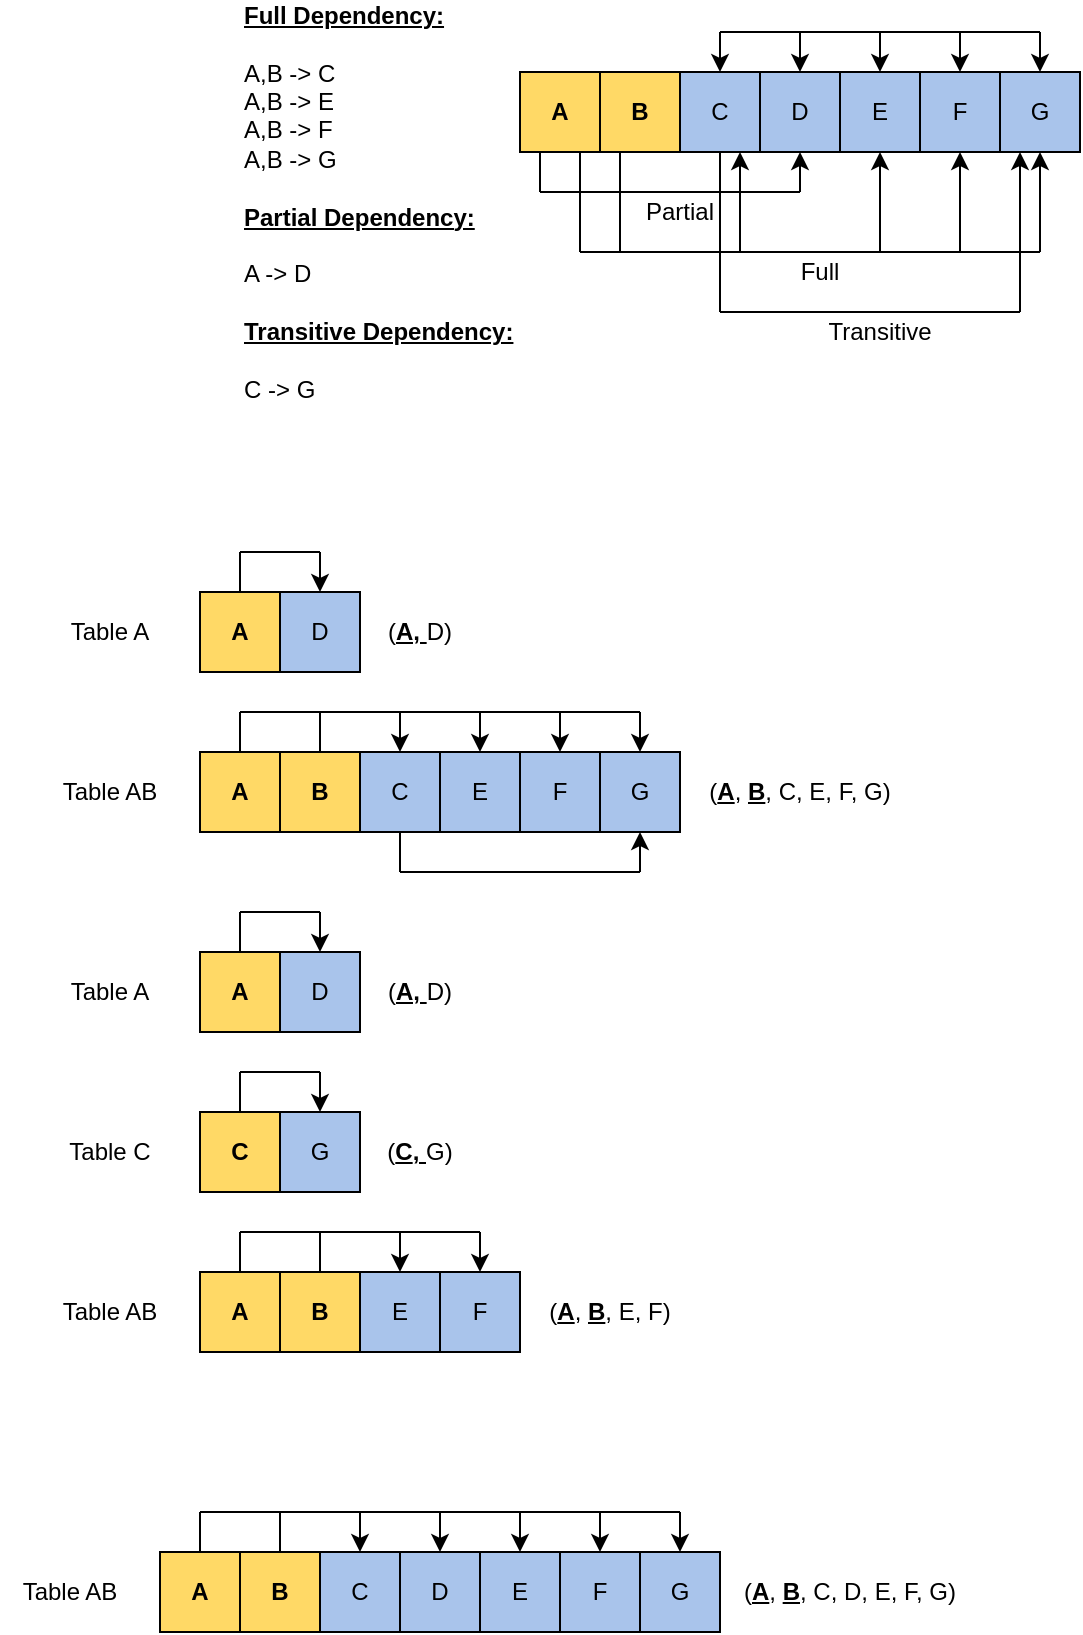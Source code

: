 <mxfile version="13.7.9" type="device"><diagram id="PzYiXnL54PxGTxI1PF5X" name="Page-1"><mxGraphModel dx="700" dy="752" grid="1" gridSize="10" guides="1" tooltips="1" connect="1" arrows="1" fold="1" page="1" pageScale="1" pageWidth="850" pageHeight="1100" math="0" shadow="0"><root><mxCell id="0"/><mxCell id="1" parent="0"/><mxCell id="HQKMkgjlInS3JatuMMqv-1" value="&lt;b&gt;A&lt;/b&gt;" style="rounded=0;whiteSpace=wrap;html=1;fillColor=#FFD966;" vertex="1" parent="1"><mxGeometry x="320" y="100" width="40" height="40" as="geometry"/></mxCell><mxCell id="HQKMkgjlInS3JatuMMqv-2" value="&lt;b&gt;B&lt;/b&gt;" style="rounded=0;whiteSpace=wrap;html=1;fillColor=#FFD966;" vertex="1" parent="1"><mxGeometry x="360" y="100" width="40" height="40" as="geometry"/></mxCell><mxCell id="HQKMkgjlInS3JatuMMqv-3" value="C" style="rounded=0;whiteSpace=wrap;html=1;fillColor=#A9C4EB;" vertex="1" parent="1"><mxGeometry x="400" y="100" width="40" height="40" as="geometry"/></mxCell><mxCell id="HQKMkgjlInS3JatuMMqv-4" value="D" style="rounded=0;whiteSpace=wrap;html=1;fillColor=#A9C4EB;" vertex="1" parent="1"><mxGeometry x="440" y="100" width="40" height="40" as="geometry"/></mxCell><mxCell id="HQKMkgjlInS3JatuMMqv-5" value="E" style="rounded=0;whiteSpace=wrap;html=1;fillColor=#A9C4EB;" vertex="1" parent="1"><mxGeometry x="480" y="100" width="40" height="40" as="geometry"/></mxCell><mxCell id="HQKMkgjlInS3JatuMMqv-6" value="F" style="rounded=0;whiteSpace=wrap;html=1;fillColor=#A9C4EB;" vertex="1" parent="1"><mxGeometry x="520" y="100" width="40" height="40" as="geometry"/></mxCell><mxCell id="HQKMkgjlInS3JatuMMqv-7" value="G" style="rounded=0;whiteSpace=wrap;html=1;fillColor=#A9C4EB;" vertex="1" parent="1"><mxGeometry x="560" y="100" width="40" height="40" as="geometry"/></mxCell><mxCell id="HQKMkgjlInS3JatuMMqv-11" value="&lt;b&gt;&lt;u&gt;Full Dependency:&lt;br&gt;&lt;br&gt;&lt;/u&gt;&lt;/b&gt;A,B -&amp;gt; C&lt;br&gt;A,B -&amp;gt; E&lt;br&gt;A,B -&amp;gt; F&lt;br&gt;A,B -&amp;gt; G&lt;b&gt;&lt;u&gt;&lt;br&gt;&lt;br&gt;Partial Dependency:&lt;/u&gt;&lt;/b&gt;&amp;nbsp;&lt;br&gt;&lt;br&gt;A -&amp;gt; D&lt;br&gt;&lt;br&gt;&lt;u style=&quot;font-weight: bold&quot;&gt;Transitive Dependency:&lt;/u&gt;&lt;br&gt;&lt;br&gt;C -&amp;gt; G" style="text;html=1;strokeColor=none;fillColor=none;align=left;verticalAlign=middle;whiteSpace=wrap;rounded=0;" vertex="1" parent="1"><mxGeometry x="180" y="90" width="280" height="150" as="geometry"/></mxCell><mxCell id="HQKMkgjlInS3JatuMMqv-12" value="" style="endArrow=none;html=1;exitX=0.25;exitY=1;exitDx=0;exitDy=0;" edge="1" parent="1" source="HQKMkgjlInS3JatuMMqv-1"><mxGeometry width="50" height="50" relative="1" as="geometry"><mxPoint x="450" y="250" as="sourcePoint"/><mxPoint x="330" y="160" as="targetPoint"/></mxGeometry></mxCell><mxCell id="HQKMkgjlInS3JatuMMqv-14" value="" style="endArrow=none;html=1;" edge="1" parent="1"><mxGeometry width="50" height="50" relative="1" as="geometry"><mxPoint x="330" y="160" as="sourcePoint"/><mxPoint x="460" y="160" as="targetPoint"/></mxGeometry></mxCell><mxCell id="HQKMkgjlInS3JatuMMqv-16" value="" style="endArrow=classic;html=1;entryX=0.5;entryY=1;entryDx=0;entryDy=0;" edge="1" parent="1" target="HQKMkgjlInS3JatuMMqv-4"><mxGeometry width="50" height="50" relative="1" as="geometry"><mxPoint x="460" y="160" as="sourcePoint"/><mxPoint x="500" y="200" as="targetPoint"/></mxGeometry></mxCell><mxCell id="HQKMkgjlInS3JatuMMqv-17" value="Partial" style="text;html=1;strokeColor=none;fillColor=none;align=center;verticalAlign=middle;whiteSpace=wrap;rounded=0;" vertex="1" parent="1"><mxGeometry x="380" y="160" width="40" height="20" as="geometry"/></mxCell><mxCell id="HQKMkgjlInS3JatuMMqv-18" value="" style="endArrow=none;html=1;exitX=0.75;exitY=1;exitDx=0;exitDy=0;" edge="1" parent="1" source="HQKMkgjlInS3JatuMMqv-1"><mxGeometry width="50" height="50" relative="1" as="geometry"><mxPoint x="450" y="240" as="sourcePoint"/><mxPoint x="350" y="190" as="targetPoint"/></mxGeometry></mxCell><mxCell id="HQKMkgjlInS3JatuMMqv-19" value="" style="endArrow=none;html=1;exitX=0.25;exitY=1;exitDx=0;exitDy=0;" edge="1" parent="1" source="HQKMkgjlInS3JatuMMqv-2"><mxGeometry width="50" height="50" relative="1" as="geometry"><mxPoint x="450" y="240" as="sourcePoint"/><mxPoint x="370" y="190" as="targetPoint"/></mxGeometry></mxCell><mxCell id="HQKMkgjlInS3JatuMMqv-20" value="" style="endArrow=none;html=1;" edge="1" parent="1"><mxGeometry width="50" height="50" relative="1" as="geometry"><mxPoint x="350" y="190" as="sourcePoint"/><mxPoint x="580" y="190" as="targetPoint"/></mxGeometry></mxCell><mxCell id="HQKMkgjlInS3JatuMMqv-21" value="" style="endArrow=classic;html=1;entryX=0.75;entryY=1;entryDx=0;entryDy=0;" edge="1" parent="1" target="HQKMkgjlInS3JatuMMqv-3"><mxGeometry width="50" height="50" relative="1" as="geometry"><mxPoint x="430" y="190" as="sourcePoint"/><mxPoint x="500" y="220" as="targetPoint"/></mxGeometry></mxCell><mxCell id="HQKMkgjlInS3JatuMMqv-22" value="" style="endArrow=classic;html=1;entryX=0.5;entryY=1;entryDx=0;entryDy=0;" edge="1" parent="1" target="HQKMkgjlInS3JatuMMqv-5"><mxGeometry width="50" height="50" relative="1" as="geometry"><mxPoint x="500" y="190" as="sourcePoint"/><mxPoint x="500" y="220" as="targetPoint"/></mxGeometry></mxCell><mxCell id="HQKMkgjlInS3JatuMMqv-23" value="" style="endArrow=classic;html=1;entryX=0.5;entryY=1;entryDx=0;entryDy=0;" edge="1" parent="1" target="HQKMkgjlInS3JatuMMqv-6"><mxGeometry width="50" height="50" relative="1" as="geometry"><mxPoint x="540" y="190" as="sourcePoint"/><mxPoint x="500" y="220" as="targetPoint"/></mxGeometry></mxCell><mxCell id="HQKMkgjlInS3JatuMMqv-24" value="" style="endArrow=classic;html=1;entryX=0.5;entryY=1;entryDx=0;entryDy=0;" edge="1" parent="1" target="HQKMkgjlInS3JatuMMqv-7"><mxGeometry width="50" height="50" relative="1" as="geometry"><mxPoint x="580" y="190" as="sourcePoint"/><mxPoint x="500" y="220" as="targetPoint"/></mxGeometry></mxCell><mxCell id="HQKMkgjlInS3JatuMMqv-25" value="Full" style="text;html=1;strokeColor=none;fillColor=none;align=center;verticalAlign=middle;whiteSpace=wrap;rounded=0;" vertex="1" parent="1"><mxGeometry x="450" y="190" width="40" height="20" as="geometry"/></mxCell><mxCell id="HQKMkgjlInS3JatuMMqv-26" value="" style="endArrow=none;html=1;" edge="1" parent="1"><mxGeometry width="50" height="50" relative="1" as="geometry"><mxPoint x="420" y="80" as="sourcePoint"/><mxPoint x="580" y="80" as="targetPoint"/></mxGeometry></mxCell><mxCell id="HQKMkgjlInS3JatuMMqv-27" value="" style="endArrow=classic;html=1;entryX=0.5;entryY=0;entryDx=0;entryDy=0;" edge="1" parent="1" target="HQKMkgjlInS3JatuMMqv-3"><mxGeometry width="50" height="50" relative="1" as="geometry"><mxPoint x="420" y="80" as="sourcePoint"/><mxPoint x="500" y="340" as="targetPoint"/></mxGeometry></mxCell><mxCell id="HQKMkgjlInS3JatuMMqv-28" value="" style="endArrow=classic;html=1;" edge="1" parent="1"><mxGeometry width="50" height="50" relative="1" as="geometry"><mxPoint x="460" y="80" as="sourcePoint"/><mxPoint x="460" y="100" as="targetPoint"/></mxGeometry></mxCell><mxCell id="HQKMkgjlInS3JatuMMqv-29" value="" style="endArrow=classic;html=1;entryX=0.5;entryY=0;entryDx=0;entryDy=0;" edge="1" parent="1" target="HQKMkgjlInS3JatuMMqv-5"><mxGeometry width="50" height="50" relative="1" as="geometry"><mxPoint x="500" y="80" as="sourcePoint"/><mxPoint x="470" y="110" as="targetPoint"/></mxGeometry></mxCell><mxCell id="HQKMkgjlInS3JatuMMqv-30" value="" style="endArrow=classic;html=1;entryX=0.5;entryY=0;entryDx=0;entryDy=0;" edge="1" parent="1" target="HQKMkgjlInS3JatuMMqv-6"><mxGeometry width="50" height="50" relative="1" as="geometry"><mxPoint x="540" y="80" as="sourcePoint"/><mxPoint x="510" y="110" as="targetPoint"/></mxGeometry></mxCell><mxCell id="HQKMkgjlInS3JatuMMqv-31" value="" style="endArrow=classic;html=1;entryX=0.5;entryY=0;entryDx=0;entryDy=0;" edge="1" parent="1" target="HQKMkgjlInS3JatuMMqv-7"><mxGeometry width="50" height="50" relative="1" as="geometry"><mxPoint x="580" y="80" as="sourcePoint"/><mxPoint x="550" y="110" as="targetPoint"/></mxGeometry></mxCell><mxCell id="HQKMkgjlInS3JatuMMqv-33" value="" style="endArrow=none;html=1;exitX=0.5;exitY=1;exitDx=0;exitDy=0;" edge="1" parent="1" source="HQKMkgjlInS3JatuMMqv-3"><mxGeometry width="50" height="50" relative="1" as="geometry"><mxPoint x="450" y="340" as="sourcePoint"/><mxPoint x="420" y="220" as="targetPoint"/></mxGeometry></mxCell><mxCell id="HQKMkgjlInS3JatuMMqv-35" value="" style="endArrow=none;html=1;" edge="1" parent="1"><mxGeometry width="50" height="50" relative="1" as="geometry"><mxPoint x="420" y="220" as="sourcePoint"/><mxPoint x="570" y="220" as="targetPoint"/></mxGeometry></mxCell><mxCell id="HQKMkgjlInS3JatuMMqv-36" value="" style="endArrow=classic;html=1;entryX=0.25;entryY=1;entryDx=0;entryDy=0;" edge="1" parent="1" target="HQKMkgjlInS3JatuMMqv-7"><mxGeometry width="50" height="50" relative="1" as="geometry"><mxPoint x="570" y="220" as="sourcePoint"/><mxPoint x="530" y="290" as="targetPoint"/></mxGeometry></mxCell><mxCell id="HQKMkgjlInS3JatuMMqv-37" value="Transitive" style="text;html=1;strokeColor=none;fillColor=none;align=center;verticalAlign=middle;whiteSpace=wrap;rounded=0;" vertex="1" parent="1"><mxGeometry x="480" y="220" width="40" height="20" as="geometry"/></mxCell><mxCell id="HQKMkgjlInS3JatuMMqv-38" value="&lt;b&gt;A&lt;/b&gt;" style="rounded=0;whiteSpace=wrap;html=1;fillColor=#FFD966;" vertex="1" parent="1"><mxGeometry x="160" y="360" width="40" height="40" as="geometry"/></mxCell><mxCell id="HQKMkgjlInS3JatuMMqv-40" value="&lt;b&gt;A&lt;/b&gt;" style="rounded=0;whiteSpace=wrap;html=1;fillColor=#FFD966;" vertex="1" parent="1"><mxGeometry x="160" y="440" width="40" height="40" as="geometry"/></mxCell><mxCell id="HQKMkgjlInS3JatuMMqv-41" value="&lt;b&gt;B&lt;/b&gt;" style="rounded=0;whiteSpace=wrap;html=1;fillColor=#FFD966;" vertex="1" parent="1"><mxGeometry x="200" y="440" width="40" height="40" as="geometry"/></mxCell><mxCell id="HQKMkgjlInS3JatuMMqv-42" value="D" style="rounded=0;whiteSpace=wrap;html=1;fillColor=#A9C4EB;" vertex="1" parent="1"><mxGeometry x="200" y="360" width="40" height="40" as="geometry"/></mxCell><mxCell id="HQKMkgjlInS3JatuMMqv-43" value="" style="endArrow=none;html=1;exitX=0.5;exitY=0;exitDx=0;exitDy=0;" edge="1" parent="1" source="HQKMkgjlInS3JatuMMqv-38"><mxGeometry width="50" height="50" relative="1" as="geometry"><mxPoint x="190" y="360" as="sourcePoint"/><mxPoint x="180" y="340" as="targetPoint"/></mxGeometry></mxCell><mxCell id="HQKMkgjlInS3JatuMMqv-44" value="" style="endArrow=none;html=1;" edge="1" parent="1"><mxGeometry width="50" height="50" relative="1" as="geometry"><mxPoint x="180" y="340" as="sourcePoint"/><mxPoint x="220" y="340" as="targetPoint"/></mxGeometry></mxCell><mxCell id="HQKMkgjlInS3JatuMMqv-46" value="" style="endArrow=classic;html=1;entryX=0.5;entryY=0;entryDx=0;entryDy=0;" edge="1" parent="1" target="HQKMkgjlInS3JatuMMqv-42"><mxGeometry width="50" height="50" relative="1" as="geometry"><mxPoint x="220" y="340" as="sourcePoint"/><mxPoint x="400" y="270" as="targetPoint"/></mxGeometry></mxCell><mxCell id="HQKMkgjlInS3JatuMMqv-47" value="C" style="rounded=0;whiteSpace=wrap;html=1;fillColor=#A9C4EB;" vertex="1" parent="1"><mxGeometry x="240" y="440" width="40" height="40" as="geometry"/></mxCell><mxCell id="HQKMkgjlInS3JatuMMqv-48" value="E" style="rounded=0;whiteSpace=wrap;html=1;fillColor=#A9C4EB;" vertex="1" parent="1"><mxGeometry x="280" y="440" width="40" height="40" as="geometry"/></mxCell><mxCell id="HQKMkgjlInS3JatuMMqv-49" value="F" style="rounded=0;whiteSpace=wrap;html=1;fillColor=#A9C4EB;" vertex="1" parent="1"><mxGeometry x="320" y="440" width="40" height="40" as="geometry"/></mxCell><mxCell id="HQKMkgjlInS3JatuMMqv-50" value="G" style="rounded=0;whiteSpace=wrap;html=1;fillColor=#A9C4EB;" vertex="1" parent="1"><mxGeometry x="360" y="440" width="40" height="40" as="geometry"/></mxCell><mxCell id="HQKMkgjlInS3JatuMMqv-51" value="" style="endArrow=none;html=1;exitX=0.5;exitY=0;exitDx=0;exitDy=0;" edge="1" parent="1" source="HQKMkgjlInS3JatuMMqv-40"><mxGeometry width="50" height="50" relative="1" as="geometry"><mxPoint x="350" y="340" as="sourcePoint"/><mxPoint x="180" y="420" as="targetPoint"/></mxGeometry></mxCell><mxCell id="HQKMkgjlInS3JatuMMqv-52" value="" style="endArrow=none;html=1;exitX=0.5;exitY=0;exitDx=0;exitDy=0;" edge="1" parent="1" source="HQKMkgjlInS3JatuMMqv-41"><mxGeometry width="50" height="50" relative="1" as="geometry"><mxPoint x="350" y="340" as="sourcePoint"/><mxPoint x="220" y="420" as="targetPoint"/></mxGeometry></mxCell><mxCell id="HQKMkgjlInS3JatuMMqv-53" value="" style="endArrow=none;html=1;" edge="1" parent="1"><mxGeometry width="50" height="50" relative="1" as="geometry"><mxPoint x="180" y="420" as="sourcePoint"/><mxPoint x="380" y="420" as="targetPoint"/></mxGeometry></mxCell><mxCell id="HQKMkgjlInS3JatuMMqv-54" value="" style="endArrow=classic;html=1;entryX=0.5;entryY=0;entryDx=0;entryDy=0;" edge="1" parent="1" target="HQKMkgjlInS3JatuMMqv-47"><mxGeometry width="50" height="50" relative="1" as="geometry"><mxPoint x="260" y="420" as="sourcePoint"/><mxPoint x="400" y="290" as="targetPoint"/></mxGeometry></mxCell><mxCell id="HQKMkgjlInS3JatuMMqv-55" value="" style="endArrow=classic;html=1;entryX=0.5;entryY=0;entryDx=0;entryDy=0;" edge="1" parent="1" target="HQKMkgjlInS3JatuMMqv-48"><mxGeometry width="50" height="50" relative="1" as="geometry"><mxPoint x="300" y="420" as="sourcePoint"/><mxPoint x="400" y="290" as="targetPoint"/></mxGeometry></mxCell><mxCell id="HQKMkgjlInS3JatuMMqv-56" value="" style="endArrow=classic;html=1;entryX=0.5;entryY=0;entryDx=0;entryDy=0;" edge="1" parent="1" target="HQKMkgjlInS3JatuMMqv-49"><mxGeometry width="50" height="50" relative="1" as="geometry"><mxPoint x="340" y="420" as="sourcePoint"/><mxPoint x="400" y="290" as="targetPoint"/></mxGeometry></mxCell><mxCell id="HQKMkgjlInS3JatuMMqv-57" value="" style="endArrow=classic;html=1;entryX=0.5;entryY=0;entryDx=0;entryDy=0;" edge="1" parent="1" target="HQKMkgjlInS3JatuMMqv-50"><mxGeometry width="50" height="50" relative="1" as="geometry"><mxPoint x="380" y="420" as="sourcePoint"/><mxPoint x="400" y="290" as="targetPoint"/></mxGeometry></mxCell><mxCell id="HQKMkgjlInS3JatuMMqv-58" value="" style="endArrow=none;html=1;exitX=0.5;exitY=1;exitDx=0;exitDy=0;" edge="1" parent="1" source="HQKMkgjlInS3JatuMMqv-47"><mxGeometry width="50" height="50" relative="1" as="geometry"><mxPoint x="350" y="340" as="sourcePoint"/><mxPoint x="260" y="500" as="targetPoint"/></mxGeometry></mxCell><mxCell id="HQKMkgjlInS3JatuMMqv-59" value="" style="endArrow=none;html=1;" edge="1" parent="1"><mxGeometry width="50" height="50" relative="1" as="geometry"><mxPoint x="260" y="500" as="sourcePoint"/><mxPoint x="380" y="500" as="targetPoint"/></mxGeometry></mxCell><mxCell id="HQKMkgjlInS3JatuMMqv-60" value="" style="endArrow=classic;html=1;entryX=0.5;entryY=1;entryDx=0;entryDy=0;" edge="1" parent="1" target="HQKMkgjlInS3JatuMMqv-50"><mxGeometry width="50" height="50" relative="1" as="geometry"><mxPoint x="380" y="500" as="sourcePoint"/><mxPoint x="400" y="290" as="targetPoint"/></mxGeometry></mxCell><mxCell id="HQKMkgjlInS3JatuMMqv-61" value="Table A" style="text;html=1;strokeColor=none;fillColor=none;align=center;verticalAlign=middle;whiteSpace=wrap;rounded=0;" vertex="1" parent="1"><mxGeometry x="80" y="370" width="70" height="20" as="geometry"/></mxCell><mxCell id="HQKMkgjlInS3JatuMMqv-62" value="Table AB" style="text;html=1;strokeColor=none;fillColor=none;align=center;verticalAlign=middle;whiteSpace=wrap;rounded=0;" vertex="1" parent="1"><mxGeometry x="80" y="450" width="70" height="20" as="geometry"/></mxCell><mxCell id="HQKMkgjlInS3JatuMMqv-65" value="(&lt;u style=&quot;font-weight: bold&quot;&gt;A, &lt;/u&gt;D)" style="text;html=1;strokeColor=none;fillColor=none;align=center;verticalAlign=middle;whiteSpace=wrap;rounded=0;" vertex="1" parent="1"><mxGeometry x="250" y="370" width="40" height="20" as="geometry"/></mxCell><mxCell id="HQKMkgjlInS3JatuMMqv-66" value="(&lt;b&gt;&lt;u&gt;A&lt;/u&gt;&lt;/b&gt;, &lt;b&gt;&lt;u&gt;B&lt;/u&gt;&lt;/b&gt;, C, E, F, G)" style="text;html=1;strokeColor=none;fillColor=none;align=center;verticalAlign=middle;whiteSpace=wrap;rounded=0;" vertex="1" parent="1"><mxGeometry x="410" y="450" width="100" height="20" as="geometry"/></mxCell><mxCell id="HQKMkgjlInS3JatuMMqv-67" value="&lt;b&gt;A&lt;/b&gt;" style="rounded=0;whiteSpace=wrap;html=1;fillColor=#FFD966;" vertex="1" parent="1"><mxGeometry x="160" y="540" width="40" height="40" as="geometry"/></mxCell><mxCell id="HQKMkgjlInS3JatuMMqv-69" value="&lt;b&gt;A&lt;/b&gt;" style="rounded=0;whiteSpace=wrap;html=1;fillColor=#FFD966;" vertex="1" parent="1"><mxGeometry x="160" y="700" width="40" height="40" as="geometry"/></mxCell><mxCell id="HQKMkgjlInS3JatuMMqv-70" value="&lt;b&gt;B&lt;/b&gt;" style="rounded=0;whiteSpace=wrap;html=1;fillColor=#FFD966;" vertex="1" parent="1"><mxGeometry x="200" y="700" width="40" height="40" as="geometry"/></mxCell><mxCell id="HQKMkgjlInS3JatuMMqv-71" value="D" style="rounded=0;whiteSpace=wrap;html=1;fillColor=#A9C4EB;" vertex="1" parent="1"><mxGeometry x="200" y="540" width="40" height="40" as="geometry"/></mxCell><mxCell id="HQKMkgjlInS3JatuMMqv-72" value="" style="endArrow=none;html=1;exitX=0.5;exitY=0;exitDx=0;exitDy=0;" edge="1" parent="1" source="HQKMkgjlInS3JatuMMqv-67"><mxGeometry width="50" height="50" relative="1" as="geometry"><mxPoint x="190" y="540" as="sourcePoint"/><mxPoint x="180" y="520" as="targetPoint"/></mxGeometry></mxCell><mxCell id="HQKMkgjlInS3JatuMMqv-73" value="" style="endArrow=none;html=1;" edge="1" parent="1"><mxGeometry width="50" height="50" relative="1" as="geometry"><mxPoint x="180" y="520" as="sourcePoint"/><mxPoint x="220" y="520" as="targetPoint"/></mxGeometry></mxCell><mxCell id="HQKMkgjlInS3JatuMMqv-74" value="" style="endArrow=classic;html=1;entryX=0.5;entryY=0;entryDx=0;entryDy=0;" edge="1" parent="1" target="HQKMkgjlInS3JatuMMqv-71"><mxGeometry width="50" height="50" relative="1" as="geometry"><mxPoint x="220" y="520" as="sourcePoint"/><mxPoint x="400" y="450" as="targetPoint"/></mxGeometry></mxCell><mxCell id="HQKMkgjlInS3JatuMMqv-76" value="E" style="rounded=0;whiteSpace=wrap;html=1;fillColor=#A9C4EB;" vertex="1" parent="1"><mxGeometry x="240" y="700" width="40" height="40" as="geometry"/></mxCell><mxCell id="HQKMkgjlInS3JatuMMqv-77" value="F" style="rounded=0;whiteSpace=wrap;html=1;fillColor=#A9C4EB;" vertex="1" parent="1"><mxGeometry x="280" y="700" width="40" height="40" as="geometry"/></mxCell><mxCell id="HQKMkgjlInS3JatuMMqv-79" value="" style="endArrow=none;html=1;exitX=0.5;exitY=0;exitDx=0;exitDy=0;" edge="1" parent="1" source="HQKMkgjlInS3JatuMMqv-69"><mxGeometry width="50" height="50" relative="1" as="geometry"><mxPoint x="350" y="600" as="sourcePoint"/><mxPoint x="180" y="680" as="targetPoint"/></mxGeometry></mxCell><mxCell id="HQKMkgjlInS3JatuMMqv-80" value="" style="endArrow=none;html=1;exitX=0.5;exitY=0;exitDx=0;exitDy=0;" edge="1" parent="1" source="HQKMkgjlInS3JatuMMqv-70"><mxGeometry width="50" height="50" relative="1" as="geometry"><mxPoint x="350" y="600" as="sourcePoint"/><mxPoint x="220" y="680" as="targetPoint"/></mxGeometry></mxCell><mxCell id="HQKMkgjlInS3JatuMMqv-83" value="" style="endArrow=classic;html=1;entryX=0.5;entryY=0;entryDx=0;entryDy=0;" edge="1" parent="1" target="HQKMkgjlInS3JatuMMqv-76"><mxGeometry width="50" height="50" relative="1" as="geometry"><mxPoint x="260" y="680" as="sourcePoint"/><mxPoint x="360" y="550" as="targetPoint"/></mxGeometry></mxCell><mxCell id="HQKMkgjlInS3JatuMMqv-84" value="" style="endArrow=classic;html=1;entryX=0.5;entryY=0;entryDx=0;entryDy=0;" edge="1" parent="1" target="HQKMkgjlInS3JatuMMqv-77"><mxGeometry width="50" height="50" relative="1" as="geometry"><mxPoint x="300" y="680" as="sourcePoint"/><mxPoint x="360" y="550" as="targetPoint"/></mxGeometry></mxCell><mxCell id="HQKMkgjlInS3JatuMMqv-89" value="Table A" style="text;html=1;strokeColor=none;fillColor=none;align=center;verticalAlign=middle;whiteSpace=wrap;rounded=0;" vertex="1" parent="1"><mxGeometry x="80" y="550" width="70" height="20" as="geometry"/></mxCell><mxCell id="HQKMkgjlInS3JatuMMqv-90" value="Table AB" style="text;html=1;strokeColor=none;fillColor=none;align=center;verticalAlign=middle;whiteSpace=wrap;rounded=0;" vertex="1" parent="1"><mxGeometry x="80" y="710" width="70" height="20" as="geometry"/></mxCell><mxCell id="HQKMkgjlInS3JatuMMqv-93" value="(&lt;u style=&quot;font-weight: bold&quot;&gt;A, &lt;/u&gt;D)" style="text;html=1;strokeColor=none;fillColor=none;align=center;verticalAlign=middle;whiteSpace=wrap;rounded=0;" vertex="1" parent="1"><mxGeometry x="250" y="550" width="40" height="20" as="geometry"/></mxCell><mxCell id="HQKMkgjlInS3JatuMMqv-94" value="(&lt;b&gt;&lt;u&gt;A&lt;/u&gt;&lt;/b&gt;, &lt;b&gt;&lt;u&gt;B&lt;/u&gt;&lt;/b&gt;, E, F)" style="text;html=1;strokeColor=none;fillColor=none;align=center;verticalAlign=middle;whiteSpace=wrap;rounded=0;" vertex="1" parent="1"><mxGeometry x="330" y="710" width="70" height="20" as="geometry"/></mxCell><mxCell id="HQKMkgjlInS3JatuMMqv-95" value="&lt;b&gt;C&lt;/b&gt;" style="rounded=0;whiteSpace=wrap;html=1;fillColor=#FFD966;" vertex="1" parent="1"><mxGeometry x="160" y="620" width="40" height="40" as="geometry"/></mxCell><mxCell id="HQKMkgjlInS3JatuMMqv-96" value="G" style="rounded=0;whiteSpace=wrap;html=1;fillColor=#A9C4EB;" vertex="1" parent="1"><mxGeometry x="200" y="620" width="40" height="40" as="geometry"/></mxCell><mxCell id="HQKMkgjlInS3JatuMMqv-97" value="" style="endArrow=none;html=1;exitX=0.5;exitY=0;exitDx=0;exitDy=0;" edge="1" source="HQKMkgjlInS3JatuMMqv-95" parent="1"><mxGeometry width="50" height="50" relative="1" as="geometry"><mxPoint x="190" y="620" as="sourcePoint"/><mxPoint x="180" y="600" as="targetPoint"/></mxGeometry></mxCell><mxCell id="HQKMkgjlInS3JatuMMqv-98" value="" style="endArrow=none;html=1;" edge="1" parent="1"><mxGeometry width="50" height="50" relative="1" as="geometry"><mxPoint x="180" y="600" as="sourcePoint"/><mxPoint x="220" y="600" as="targetPoint"/></mxGeometry></mxCell><mxCell id="HQKMkgjlInS3JatuMMqv-99" value="" style="endArrow=classic;html=1;entryX=0.5;entryY=0;entryDx=0;entryDy=0;" edge="1" target="HQKMkgjlInS3JatuMMqv-96" parent="1"><mxGeometry width="50" height="50" relative="1" as="geometry"><mxPoint x="220" y="600" as="sourcePoint"/><mxPoint x="400" y="530" as="targetPoint"/></mxGeometry></mxCell><mxCell id="HQKMkgjlInS3JatuMMqv-100" value="Table C" style="text;html=1;strokeColor=none;fillColor=none;align=center;verticalAlign=middle;whiteSpace=wrap;rounded=0;" vertex="1" parent="1"><mxGeometry x="80" y="630" width="70" height="20" as="geometry"/></mxCell><mxCell id="HQKMkgjlInS3JatuMMqv-101" value="(&lt;b&gt;&lt;u&gt;C&lt;/u&gt;&lt;/b&gt;&lt;u style=&quot;font-weight: bold&quot;&gt;, &lt;/u&gt;G)" style="text;html=1;strokeColor=none;fillColor=none;align=center;verticalAlign=middle;whiteSpace=wrap;rounded=0;" vertex="1" parent="1"><mxGeometry x="250" y="630" width="40" height="20" as="geometry"/></mxCell><mxCell id="HQKMkgjlInS3JatuMMqv-102" value="" style="endArrow=none;html=1;" edge="1" parent="1"><mxGeometry width="50" height="50" relative="1" as="geometry"><mxPoint x="180" y="680" as="sourcePoint"/><mxPoint x="300" y="680" as="targetPoint"/></mxGeometry></mxCell><mxCell id="HQKMkgjlInS3JatuMMqv-128" value="&lt;b&gt;A&lt;/b&gt;" style="rounded=0;whiteSpace=wrap;html=1;fillColor=#FFD966;" vertex="1" parent="1"><mxGeometry x="140" y="840" width="40" height="40" as="geometry"/></mxCell><mxCell id="HQKMkgjlInS3JatuMMqv-129" value="&lt;b&gt;B&lt;/b&gt;" style="rounded=0;whiteSpace=wrap;html=1;fillColor=#FFD966;" vertex="1" parent="1"><mxGeometry x="180" y="840" width="40" height="40" as="geometry"/></mxCell><mxCell id="HQKMkgjlInS3JatuMMqv-130" value="C" style="rounded=0;whiteSpace=wrap;html=1;fillColor=#A9C4EB;" vertex="1" parent="1"><mxGeometry x="220" y="840" width="40" height="40" as="geometry"/></mxCell><mxCell id="HQKMkgjlInS3JatuMMqv-131" value="D" style="rounded=0;whiteSpace=wrap;html=1;fillColor=#A9C4EB;" vertex="1" parent="1"><mxGeometry x="260" y="840" width="40" height="40" as="geometry"/></mxCell><mxCell id="HQKMkgjlInS3JatuMMqv-132" value="E" style="rounded=0;whiteSpace=wrap;html=1;fillColor=#A9C4EB;" vertex="1" parent="1"><mxGeometry x="300" y="840" width="40" height="40" as="geometry"/></mxCell><mxCell id="HQKMkgjlInS3JatuMMqv-133" value="F" style="rounded=0;whiteSpace=wrap;html=1;fillColor=#A9C4EB;" vertex="1" parent="1"><mxGeometry x="340" y="840" width="40" height="40" as="geometry"/></mxCell><mxCell id="HQKMkgjlInS3JatuMMqv-134" value="G" style="rounded=0;whiteSpace=wrap;html=1;fillColor=#A9C4EB;" vertex="1" parent="1"><mxGeometry x="380" y="840" width="40" height="40" as="geometry"/></mxCell><mxCell id="HQKMkgjlInS3JatuMMqv-147" value="" style="endArrow=none;html=1;" edge="1" parent="1"><mxGeometry width="50" height="50" relative="1" as="geometry"><mxPoint x="240" y="820" as="sourcePoint"/><mxPoint x="400" y="820" as="targetPoint"/></mxGeometry></mxCell><mxCell id="HQKMkgjlInS3JatuMMqv-148" value="" style="endArrow=classic;html=1;entryX=0.5;entryY=0;entryDx=0;entryDy=0;" edge="1" parent="1" target="HQKMkgjlInS3JatuMMqv-130"><mxGeometry width="50" height="50" relative="1" as="geometry"><mxPoint x="240" y="820" as="sourcePoint"/><mxPoint x="320" y="1080" as="targetPoint"/></mxGeometry></mxCell><mxCell id="HQKMkgjlInS3JatuMMqv-149" value="" style="endArrow=classic;html=1;" edge="1" parent="1"><mxGeometry width="50" height="50" relative="1" as="geometry"><mxPoint x="280" y="820" as="sourcePoint"/><mxPoint x="280" y="840" as="targetPoint"/></mxGeometry></mxCell><mxCell id="HQKMkgjlInS3JatuMMqv-150" value="" style="endArrow=classic;html=1;entryX=0.5;entryY=0;entryDx=0;entryDy=0;" edge="1" parent="1" target="HQKMkgjlInS3JatuMMqv-132"><mxGeometry width="50" height="50" relative="1" as="geometry"><mxPoint x="320" y="820" as="sourcePoint"/><mxPoint x="290" y="850" as="targetPoint"/></mxGeometry></mxCell><mxCell id="HQKMkgjlInS3JatuMMqv-151" value="" style="endArrow=classic;html=1;entryX=0.5;entryY=0;entryDx=0;entryDy=0;" edge="1" parent="1" target="HQKMkgjlInS3JatuMMqv-133"><mxGeometry width="50" height="50" relative="1" as="geometry"><mxPoint x="360" y="820" as="sourcePoint"/><mxPoint x="330" y="850" as="targetPoint"/></mxGeometry></mxCell><mxCell id="HQKMkgjlInS3JatuMMqv-152" value="" style="endArrow=classic;html=1;entryX=0.5;entryY=0;entryDx=0;entryDy=0;" edge="1" parent="1" target="HQKMkgjlInS3JatuMMqv-134"><mxGeometry width="50" height="50" relative="1" as="geometry"><mxPoint x="400" y="820" as="sourcePoint"/><mxPoint x="370" y="850" as="targetPoint"/></mxGeometry></mxCell><mxCell id="HQKMkgjlInS3JatuMMqv-157" value="" style="endArrow=none;html=1;exitX=0.5;exitY=0;exitDx=0;exitDy=0;" edge="1" parent="1" source="HQKMkgjlInS3JatuMMqv-128"><mxGeometry width="50" height="50" relative="1" as="geometry"><mxPoint x="360" y="920" as="sourcePoint"/><mxPoint x="160" y="820" as="targetPoint"/></mxGeometry></mxCell><mxCell id="HQKMkgjlInS3JatuMMqv-158" value="" style="endArrow=none;html=1;exitX=0.5;exitY=0;exitDx=0;exitDy=0;" edge="1" parent="1" source="HQKMkgjlInS3JatuMMqv-129"><mxGeometry width="50" height="50" relative="1" as="geometry"><mxPoint x="360" y="920" as="sourcePoint"/><mxPoint x="200" y="820" as="targetPoint"/></mxGeometry></mxCell><mxCell id="HQKMkgjlInS3JatuMMqv-159" value="" style="endArrow=none;html=1;" edge="1" parent="1"><mxGeometry width="50" height="50" relative="1" as="geometry"><mxPoint x="160" y="820" as="sourcePoint"/><mxPoint x="240" y="820" as="targetPoint"/></mxGeometry></mxCell><mxCell id="HQKMkgjlInS3JatuMMqv-160" value="Table AB" style="text;html=1;strokeColor=none;fillColor=none;align=center;verticalAlign=middle;whiteSpace=wrap;rounded=0;" vertex="1" parent="1"><mxGeometry x="60" y="850" width="70" height="20" as="geometry"/></mxCell><mxCell id="HQKMkgjlInS3JatuMMqv-161" value="(&lt;b&gt;&lt;u&gt;A&lt;/u&gt;&lt;/b&gt;, &lt;b&gt;&lt;u&gt;B&lt;/u&gt;&lt;/b&gt;, C, D, E, F, G)" style="text;html=1;strokeColor=none;fillColor=none;align=center;verticalAlign=middle;whiteSpace=wrap;rounded=0;" vertex="1" parent="1"><mxGeometry x="430" y="850" width="110" height="20" as="geometry"/></mxCell></root></mxGraphModel></diagram></mxfile>